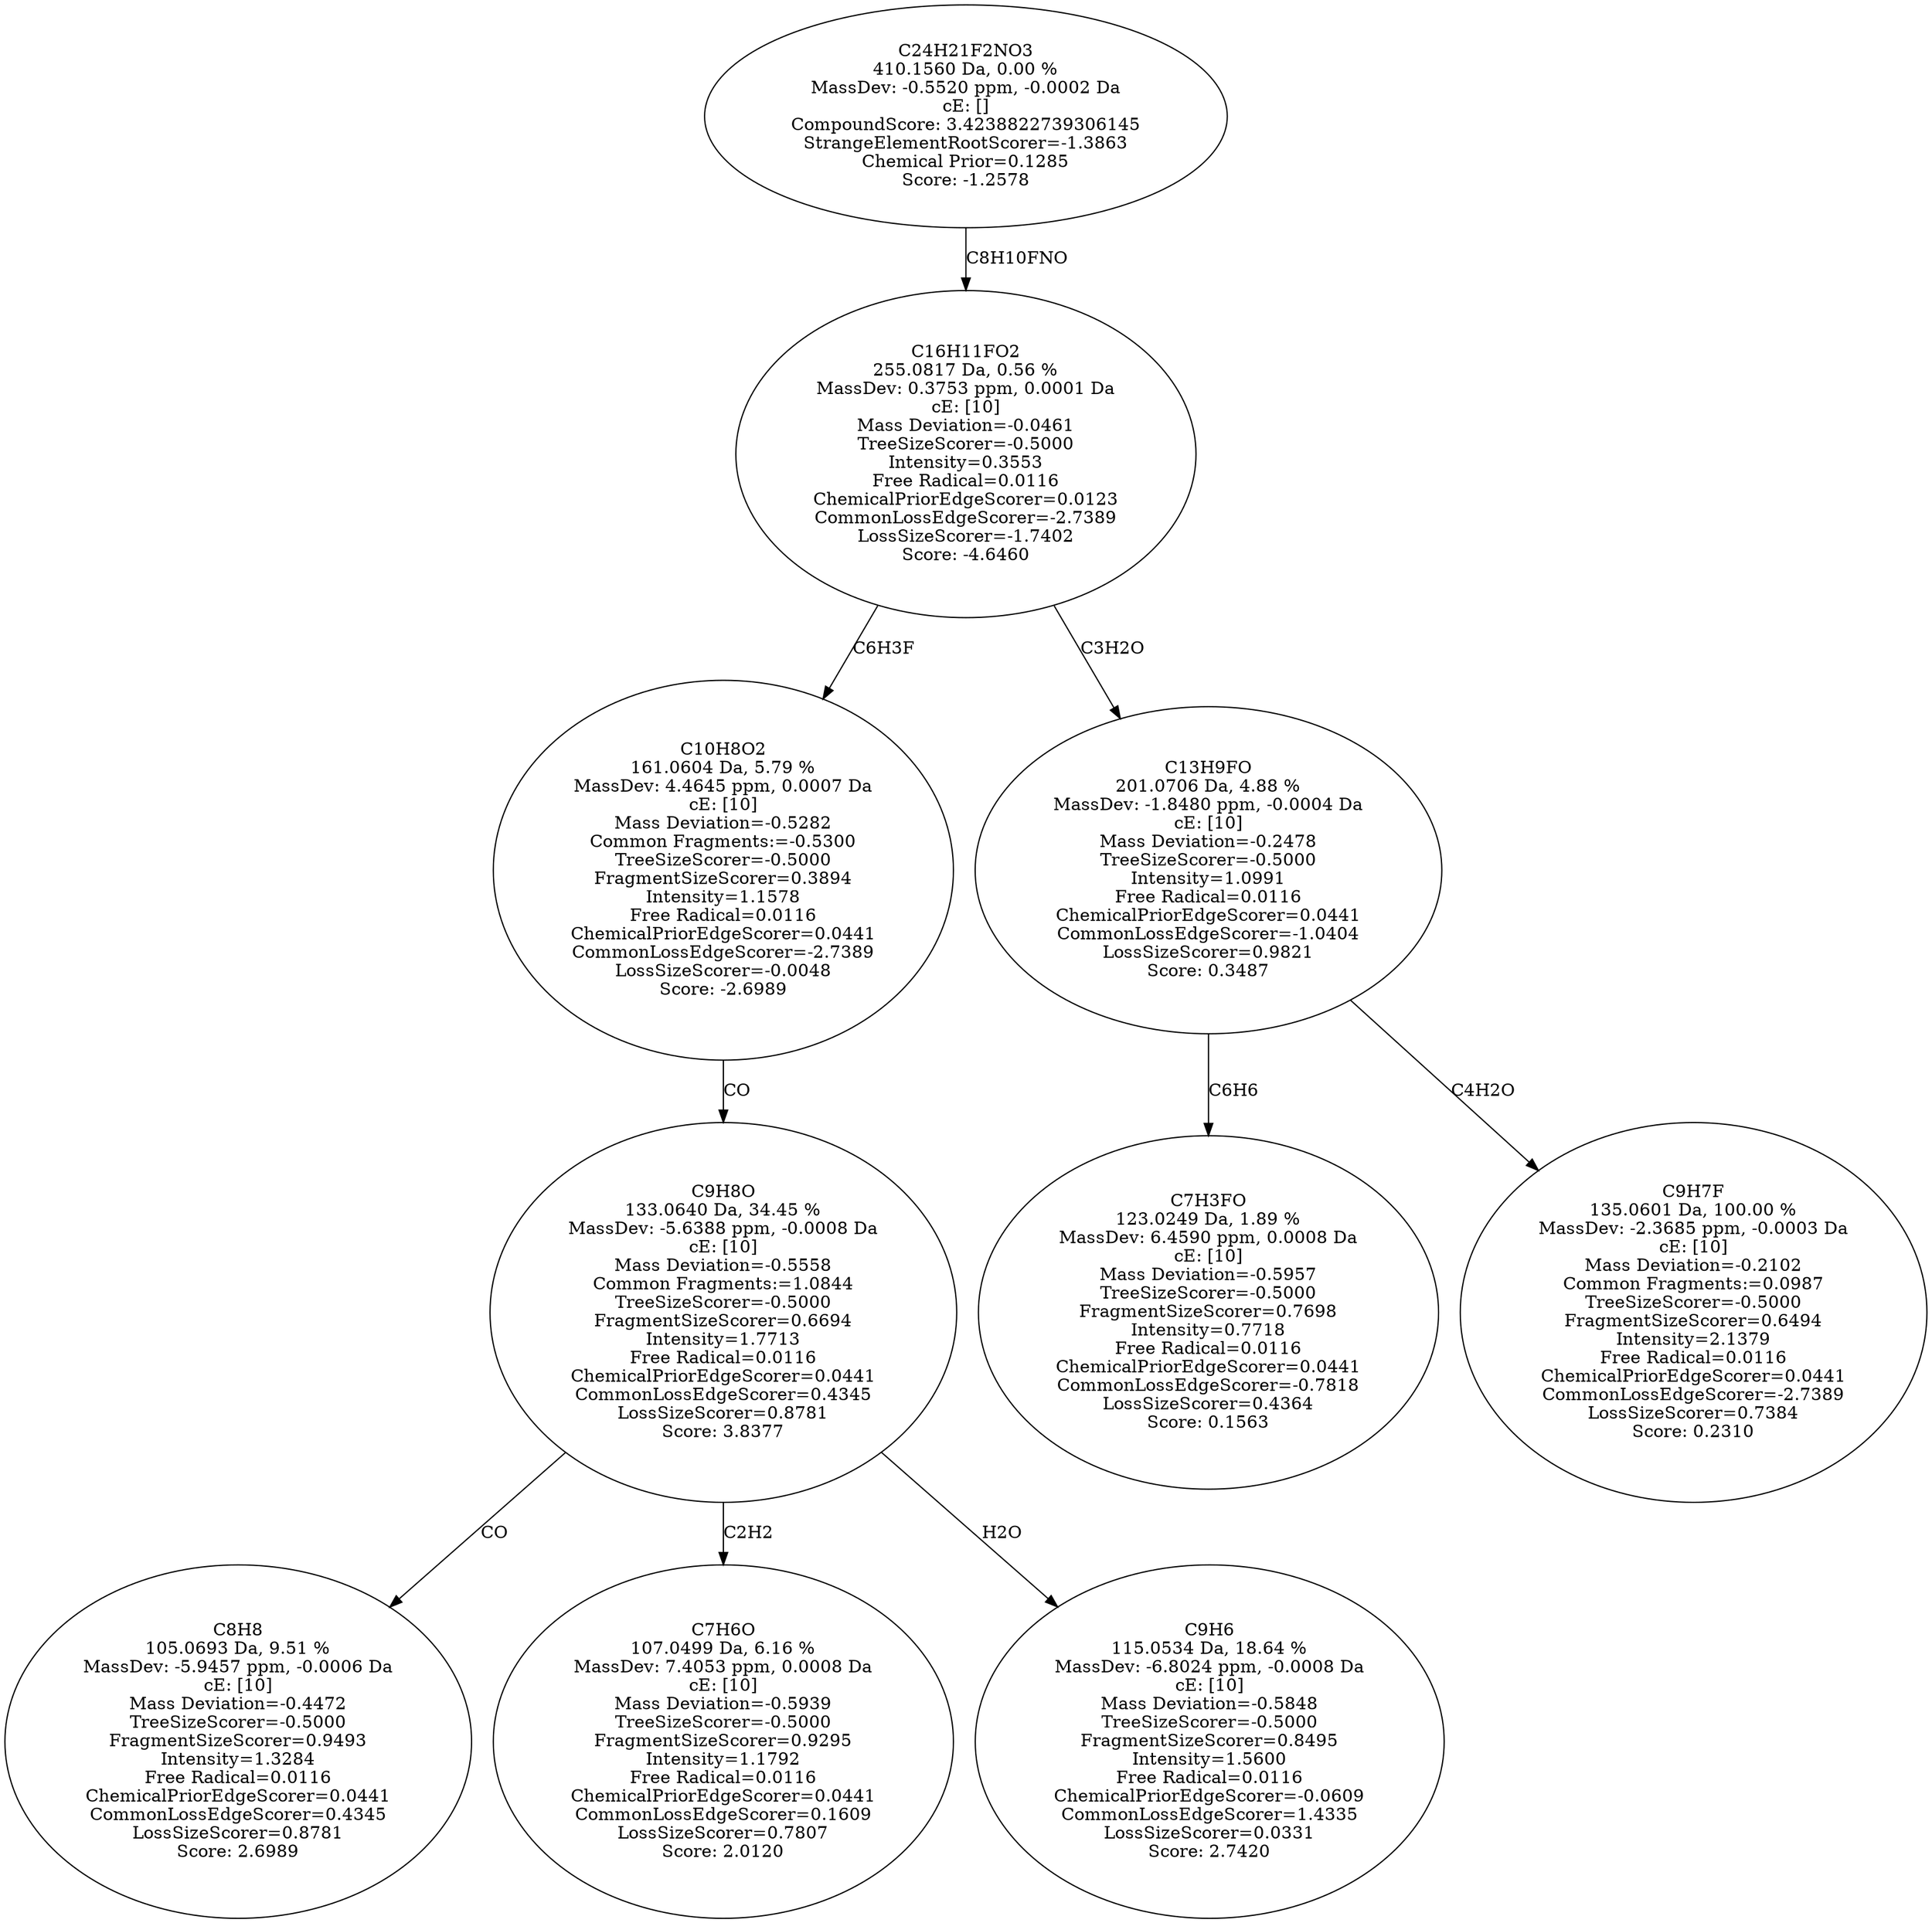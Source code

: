 strict digraph {
v1 [label="C8H8\n105.0693 Da, 9.51 %\nMassDev: -5.9457 ppm, -0.0006 Da\ncE: [10]\nMass Deviation=-0.4472\nTreeSizeScorer=-0.5000\nFragmentSizeScorer=0.9493\nIntensity=1.3284\nFree Radical=0.0116\nChemicalPriorEdgeScorer=0.0441\nCommonLossEdgeScorer=0.4345\nLossSizeScorer=0.8781\nScore: 2.6989"];
v2 [label="C7H6O\n107.0499 Da, 6.16 %\nMassDev: 7.4053 ppm, 0.0008 Da\ncE: [10]\nMass Deviation=-0.5939\nTreeSizeScorer=-0.5000\nFragmentSizeScorer=0.9295\nIntensity=1.1792\nFree Radical=0.0116\nChemicalPriorEdgeScorer=0.0441\nCommonLossEdgeScorer=0.1609\nLossSizeScorer=0.7807\nScore: 2.0120"];
v3 [label="C9H6\n115.0534 Da, 18.64 %\nMassDev: -6.8024 ppm, -0.0008 Da\ncE: [10]\nMass Deviation=-0.5848\nTreeSizeScorer=-0.5000\nFragmentSizeScorer=0.8495\nIntensity=1.5600\nFree Radical=0.0116\nChemicalPriorEdgeScorer=-0.0609\nCommonLossEdgeScorer=1.4335\nLossSizeScorer=0.0331\nScore: 2.7420"];
v4 [label="C9H8O\n133.0640 Da, 34.45 %\nMassDev: -5.6388 ppm, -0.0008 Da\ncE: [10]\nMass Deviation=-0.5558\nCommon Fragments:=1.0844\nTreeSizeScorer=-0.5000\nFragmentSizeScorer=0.6694\nIntensity=1.7713\nFree Radical=0.0116\nChemicalPriorEdgeScorer=0.0441\nCommonLossEdgeScorer=0.4345\nLossSizeScorer=0.8781\nScore: 3.8377"];
v5 [label="C10H8O2\n161.0604 Da, 5.79 %\nMassDev: 4.4645 ppm, 0.0007 Da\ncE: [10]\nMass Deviation=-0.5282\nCommon Fragments:=-0.5300\nTreeSizeScorer=-0.5000\nFragmentSizeScorer=0.3894\nIntensity=1.1578\nFree Radical=0.0116\nChemicalPriorEdgeScorer=0.0441\nCommonLossEdgeScorer=-2.7389\nLossSizeScorer=-0.0048\nScore: -2.6989"];
v6 [label="C7H3FO\n123.0249 Da, 1.89 %\nMassDev: 6.4590 ppm, 0.0008 Da\ncE: [10]\nMass Deviation=-0.5957\nTreeSizeScorer=-0.5000\nFragmentSizeScorer=0.7698\nIntensity=0.7718\nFree Radical=0.0116\nChemicalPriorEdgeScorer=0.0441\nCommonLossEdgeScorer=-0.7818\nLossSizeScorer=0.4364\nScore: 0.1563"];
v7 [label="C9H7F\n135.0601 Da, 100.00 %\nMassDev: -2.3685 ppm, -0.0003 Da\ncE: [10]\nMass Deviation=-0.2102\nCommon Fragments:=0.0987\nTreeSizeScorer=-0.5000\nFragmentSizeScorer=0.6494\nIntensity=2.1379\nFree Radical=0.0116\nChemicalPriorEdgeScorer=0.0441\nCommonLossEdgeScorer=-2.7389\nLossSizeScorer=0.7384\nScore: 0.2310"];
v8 [label="C13H9FO\n201.0706 Da, 4.88 %\nMassDev: -1.8480 ppm, -0.0004 Da\ncE: [10]\nMass Deviation=-0.2478\nTreeSizeScorer=-0.5000\nIntensity=1.0991\nFree Radical=0.0116\nChemicalPriorEdgeScorer=0.0441\nCommonLossEdgeScorer=-1.0404\nLossSizeScorer=0.9821\nScore: 0.3487"];
v9 [label="C16H11FO2\n255.0817 Da, 0.56 %\nMassDev: 0.3753 ppm, 0.0001 Da\ncE: [10]\nMass Deviation=-0.0461\nTreeSizeScorer=-0.5000\nIntensity=0.3553\nFree Radical=0.0116\nChemicalPriorEdgeScorer=0.0123\nCommonLossEdgeScorer=-2.7389\nLossSizeScorer=-1.7402\nScore: -4.6460"];
v10 [label="C24H21F2NO3\n410.1560 Da, 0.00 %\nMassDev: -0.5520 ppm, -0.0002 Da\ncE: []\nCompoundScore: 3.4238822739306145\nStrangeElementRootScorer=-1.3863\nChemical Prior=0.1285\nScore: -1.2578"];
v4 -> v1 [label="CO"];
v4 -> v2 [label="C2H2"];
v4 -> v3 [label="H2O"];
v5 -> v4 [label="CO"];
v9 -> v5 [label="C6H3F"];
v8 -> v6 [label="C6H6"];
v8 -> v7 [label="C4H2O"];
v9 -> v8 [label="C3H2O"];
v10 -> v9 [label="C8H10FNO"];
}